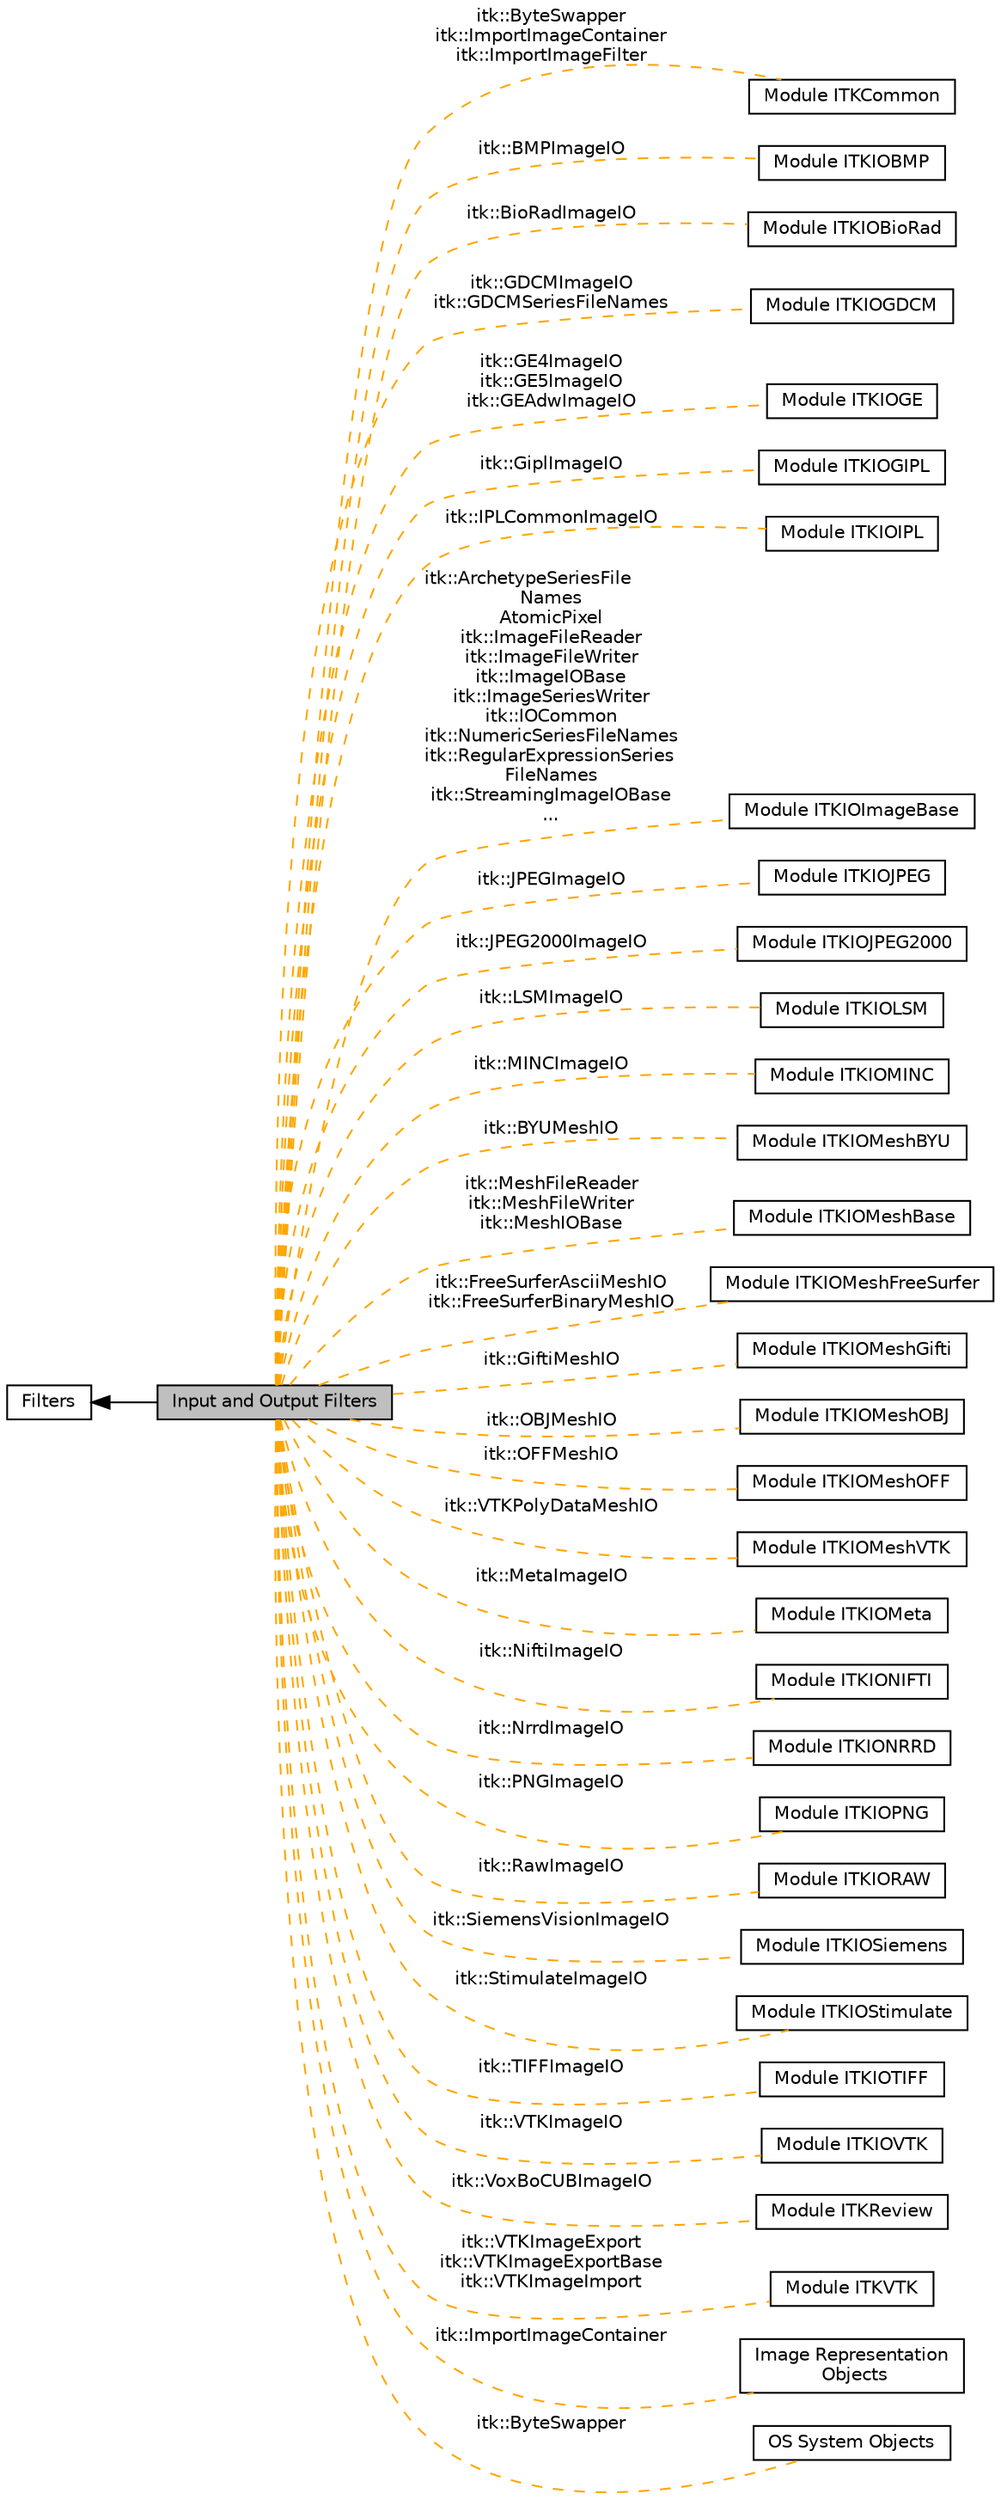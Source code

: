 digraph "Input and Output Filters"
{
  edge [fontname="Helvetica",fontsize="10",labelfontname="Helvetica",labelfontsize="10"];
  node [fontname="Helvetica",fontsize="10",shape=box];
  rankdir=LR;
  Node2 [label="Filters",height=0.2,width=0.4,color="black", fillcolor="white", style="filled",URL="$group__Filters.html",tooltip=" "];
  Node1 [label="Input and Output Filters",height=0.2,width=0.4,color="black", fillcolor="grey75", style="filled", fontcolor="black",tooltip=" "];
  Node7 [label="Module ITKCommon",height=0.2,width=0.4,color="black", fillcolor="white", style="filled",URL="$group__ITKCommon.html",tooltip=" "];
  Node5 [label="Module ITKIOBMP",height=0.2,width=0.4,color="black", fillcolor="white", style="filled",URL="$group__ITKIOBMP.html",tooltip=" "];
  Node4 [label="Module ITKIOBioRad",height=0.2,width=0.4,color="black", fillcolor="white", style="filled",URL="$group__ITKIOBioRad.html",tooltip=" "];
  Node10 [label="Module ITKIOGDCM",height=0.2,width=0.4,color="black", fillcolor="white", style="filled",URL="$group__ITKIOGDCM.html",tooltip=" "];
  Node11 [label="Module ITKIOGE",height=0.2,width=0.4,color="black", fillcolor="white", style="filled",URL="$group__ITKIOGE.html",tooltip=" "];
  Node13 [label="Module ITKIOGIPL",height=0.2,width=0.4,color="black", fillcolor="white", style="filled",URL="$group__ITKIOGIPL.html",tooltip=" "];
  Node15 [label="Module ITKIOIPL",height=0.2,width=0.4,color="black", fillcolor="white", style="filled",URL="$group__ITKIOIPL.html",tooltip=" "];
  Node3 [label="Module ITKIOImageBase",height=0.2,width=0.4,color="black", fillcolor="white", style="filled",URL="$group__ITKIOImageBase.html",tooltip=" "];
  Node17 [label="Module ITKIOJPEG",height=0.2,width=0.4,color="black", fillcolor="white", style="filled",URL="$group__ITKIOJPEG.html",tooltip=" "];
  Node16 [label="Module ITKIOJPEG2000",height=0.2,width=0.4,color="black", fillcolor="white", style="filled",URL="$group__ITKIOJPEG2000.html",tooltip=" "];
  Node18 [label="Module ITKIOLSM",height=0.2,width=0.4,color="black", fillcolor="white", style="filled",URL="$group__ITKIOLSM.html",tooltip=" "];
  Node21 [label="Module ITKIOMINC",height=0.2,width=0.4,color="black", fillcolor="white", style="filled",URL="$group__ITKIOMINC.html",tooltip=" "];
  Node8 [label="Module ITKIOMeshBYU",height=0.2,width=0.4,color="black", fillcolor="white", style="filled",URL="$group__ITKIOMeshBYU.html",tooltip=" "];
  Node19 [label="Module ITKIOMeshBase",height=0.2,width=0.4,color="black", fillcolor="white", style="filled",URL="$group__ITKIOMeshBase.html",tooltip=" "];
  Node9 [label="Module ITKIOMeshFreeSurfer",height=0.2,width=0.4,color="black", fillcolor="white", style="filled",URL="$group__ITKIOMeshFreeSurfer.html",tooltip=" "];
  Node12 [label="Module ITKIOMeshGifti",height=0.2,width=0.4,color="black", fillcolor="white", style="filled",URL="$group__ITKIOMeshGifti.html",tooltip=" "];
  Node24 [label="Module ITKIOMeshOBJ",height=0.2,width=0.4,color="black", fillcolor="white", style="filled",URL="$group__ITKIOMeshOBJ.html",tooltip=" "];
  Node25 [label="Module ITKIOMeshOFF",height=0.2,width=0.4,color="black", fillcolor="white", style="filled",URL="$group__ITKIOMeshOFF.html",tooltip=" "];
  Node34 [label="Module ITKIOMeshVTK",height=0.2,width=0.4,color="black", fillcolor="white", style="filled",URL="$group__ITKIOMeshVTK.html",tooltip=" "];
  Node20 [label="Module ITKIOMeta",height=0.2,width=0.4,color="black", fillcolor="white", style="filled",URL="$group__ITKIOMeta.html",tooltip=" "];
  Node22 [label="Module ITKIONIFTI",height=0.2,width=0.4,color="black", fillcolor="white", style="filled",URL="$group__ITKIONIFTI.html",tooltip=" "];
  Node23 [label="Module ITKIONRRD",height=0.2,width=0.4,color="black", fillcolor="white", style="filled",URL="$group__ITKIONRRD.html",tooltip=" "];
  Node26 [label="Module ITKIOPNG",height=0.2,width=0.4,color="black", fillcolor="white", style="filled",URL="$group__ITKIOPNG.html",tooltip=" "];
  Node27 [label="Module ITKIORAW",height=0.2,width=0.4,color="black", fillcolor="white", style="filled",URL="$group__ITKIORAW.html",tooltip=" "];
  Node28 [label="Module ITKIOSiemens",height=0.2,width=0.4,color="black", fillcolor="white", style="filled",URL="$group__ITKIOSiemens.html",tooltip=" "];
  Node29 [label="Module ITKIOStimulate",height=0.2,width=0.4,color="black", fillcolor="white", style="filled",URL="$group__ITKIOStimulate.html",tooltip=" "];
  Node30 [label="Module ITKIOTIFF",height=0.2,width=0.4,color="black", fillcolor="white", style="filled",URL="$group__ITKIOTIFF.html",tooltip=" "];
  Node33 [label="Module ITKIOVTK",height=0.2,width=0.4,color="black", fillcolor="white", style="filled",URL="$group__ITKIOVTK.html",tooltip=" "];
  Node31 [label="Module ITKReview",height=0.2,width=0.4,color="black", fillcolor="white", style="filled",URL="$group__ITKReview.html",tooltip=" "];
  Node32 [label="Module ITKVTK",height=0.2,width=0.4,color="black", fillcolor="white", style="filled",URL="$group__ITKVTK.html",tooltip=" "];
  Node14 [label="Image Representation\l Objects",height=0.2,width=0.4,color="black", fillcolor="white", style="filled",URL="$group__ImageObjects.html",tooltip=" "];
  Node6 [label="OS System Objects",height=0.2,width=0.4,color="black", fillcolor="white", style="filled",URL="$group__OSSystemObjects.html",tooltip=" "];
  Node2->Node1 [shape=plaintext, dir="back", style="solid"];
  Node1->Node3 [shape=plaintext, label="itk::ArchetypeSeriesFile\lNames\nAtomicPixel\nitk::ImageFileReader\nitk::ImageFileWriter\nitk::ImageIOBase\nitk::ImageSeriesWriter\nitk::IOCommon\nitk::NumericSeriesFileNames\nitk::RegularExpressionSeries\lFileNames\nitk::StreamingImageIOBase\n...", color="orange", dir="none", style="dashed"];
  Node1->Node4 [shape=plaintext, label="itk::BioRadImageIO", color="orange", dir="none", style="dashed"];
  Node1->Node5 [shape=plaintext, label="itk::BMPImageIO", color="orange", dir="none", style="dashed"];
  Node1->Node6 [shape=plaintext, label="itk::ByteSwapper", color="orange", dir="none", style="dashed"];
  Node1->Node7 [shape=plaintext, label="itk::ByteSwapper\nitk::ImportImageContainer\nitk::ImportImageFilter", color="orange", dir="none", style="dashed"];
  Node1->Node8 [shape=plaintext, label="itk::BYUMeshIO", color="orange", dir="none", style="dashed"];
  Node1->Node9 [shape=plaintext, label="itk::FreeSurferAsciiMeshIO\nitk::FreeSurferBinaryMeshIO", color="orange", dir="none", style="dashed"];
  Node1->Node10 [shape=plaintext, label="itk::GDCMImageIO\nitk::GDCMSeriesFileNames", color="orange", dir="none", style="dashed"];
  Node1->Node11 [shape=plaintext, label="itk::GE4ImageIO\nitk::GE5ImageIO\nitk::GEAdwImageIO", color="orange", dir="none", style="dashed"];
  Node1->Node12 [shape=plaintext, label="itk::GiftiMeshIO", color="orange", dir="none", style="dashed"];
  Node1->Node13 [shape=plaintext, label="itk::GiplImageIO", color="orange", dir="none", style="dashed"];
  Node1->Node14 [shape=plaintext, label="itk::ImportImageContainer", color="orange", dir="none", style="dashed"];
  Node1->Node15 [shape=plaintext, label="itk::IPLCommonImageIO", color="orange", dir="none", style="dashed"];
  Node1->Node16 [shape=plaintext, label="itk::JPEG2000ImageIO", color="orange", dir="none", style="dashed"];
  Node1->Node17 [shape=plaintext, label="itk::JPEGImageIO", color="orange", dir="none", style="dashed"];
  Node1->Node18 [shape=plaintext, label="itk::LSMImageIO", color="orange", dir="none", style="dashed"];
  Node1->Node19 [shape=plaintext, label="itk::MeshFileReader\nitk::MeshFileWriter\nitk::MeshIOBase", color="orange", dir="none", style="dashed"];
  Node1->Node20 [shape=plaintext, label="itk::MetaImageIO", color="orange", dir="none", style="dashed"];
  Node1->Node21 [shape=plaintext, label="itk::MINCImageIO", color="orange", dir="none", style="dashed"];
  Node1->Node22 [shape=plaintext, label="itk::NiftiImageIO", color="orange", dir="none", style="dashed"];
  Node1->Node23 [shape=plaintext, label="itk::NrrdImageIO", color="orange", dir="none", style="dashed"];
  Node1->Node24 [shape=plaintext, label="itk::OBJMeshIO", color="orange", dir="none", style="dashed"];
  Node1->Node25 [shape=plaintext, label="itk::OFFMeshIO", color="orange", dir="none", style="dashed"];
  Node1->Node26 [shape=plaintext, label="itk::PNGImageIO", color="orange", dir="none", style="dashed"];
  Node1->Node27 [shape=plaintext, label="itk::RawImageIO", color="orange", dir="none", style="dashed"];
  Node1->Node28 [shape=plaintext, label="itk::SiemensVisionImageIO", color="orange", dir="none", style="dashed"];
  Node1->Node29 [shape=plaintext, label="itk::StimulateImageIO", color="orange", dir="none", style="dashed"];
  Node1->Node30 [shape=plaintext, label="itk::TIFFImageIO", color="orange", dir="none", style="dashed"];
  Node1->Node31 [shape=plaintext, label="itk::VoxBoCUBImageIO", color="orange", dir="none", style="dashed"];
  Node1->Node32 [shape=plaintext, label="itk::VTKImageExport\nitk::VTKImageExportBase\nitk::VTKImageImport", color="orange", dir="none", style="dashed"];
  Node1->Node33 [shape=plaintext, label="itk::VTKImageIO", color="orange", dir="none", style="dashed"];
  Node1->Node34 [shape=plaintext, label="itk::VTKPolyDataMeshIO", color="orange", dir="none", style="dashed"];
}
